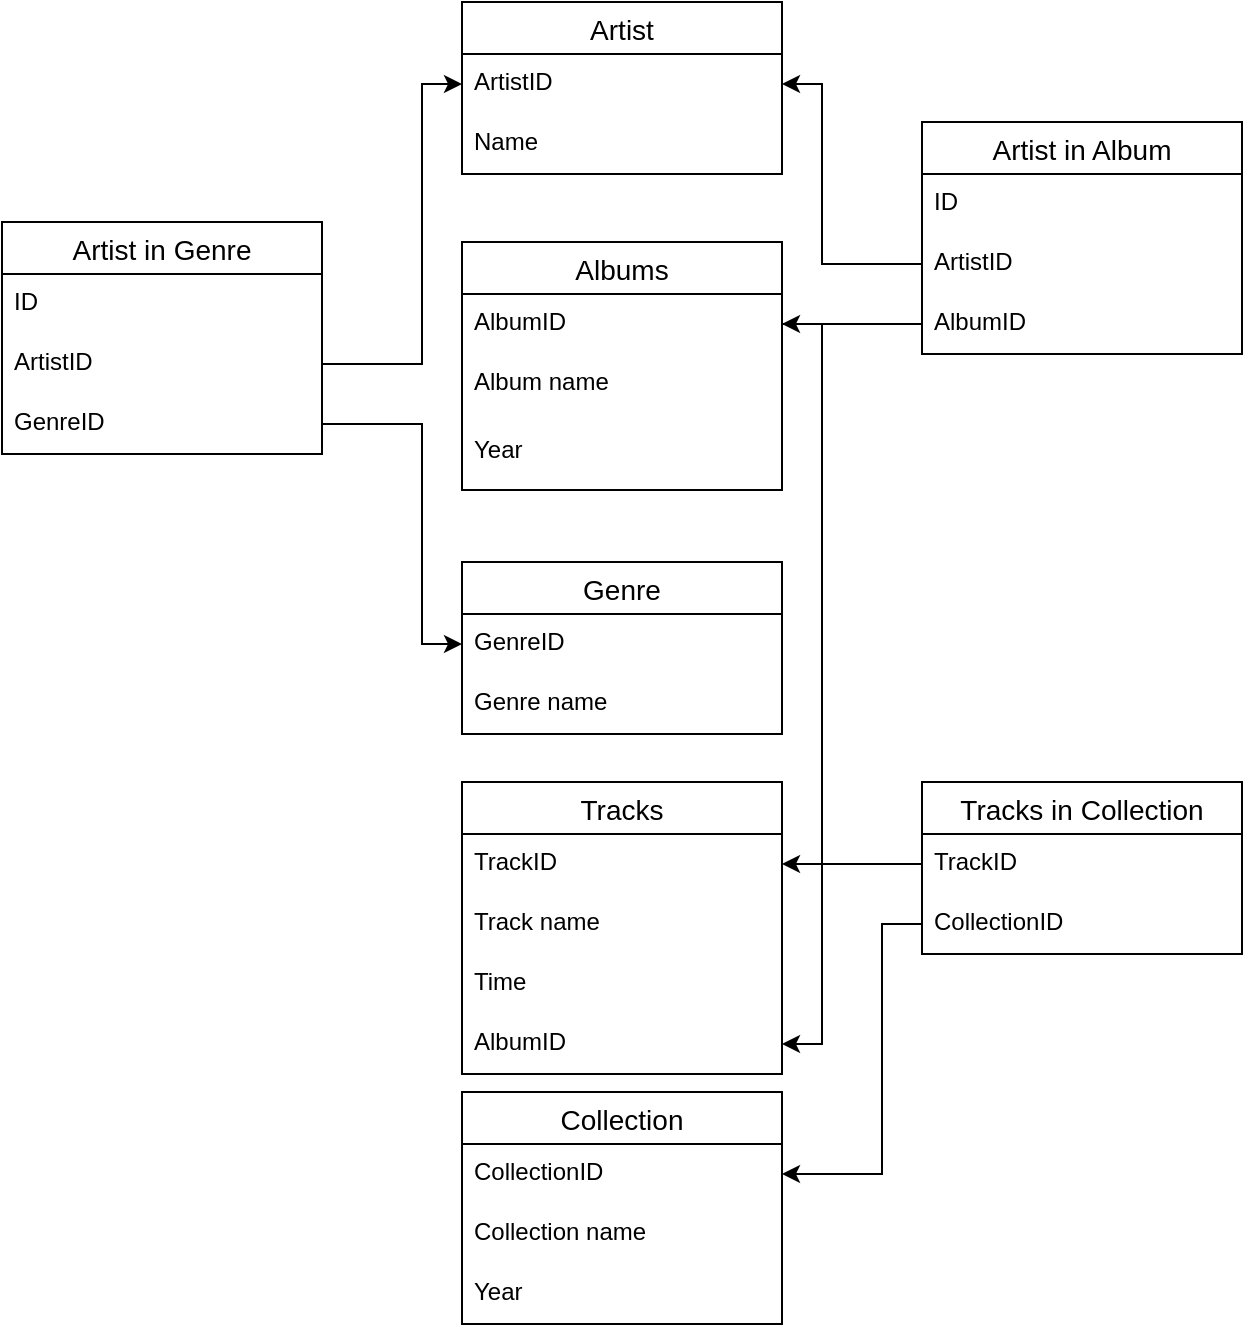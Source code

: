 <mxfile version="13.9.9" type="device"><diagram id="XKB13dEVoD_WA2yF8YYm" name="Страница 1"><mxGraphModel dx="1086" dy="806" grid="1" gridSize="10" guides="1" tooltips="1" connect="1" arrows="1" fold="1" page="1" pageScale="1" pageWidth="827" pageHeight="1169" math="0" shadow="0"><root><mxCell id="0"/><mxCell id="1" parent="0"/><mxCell id="lev0BeTbPNAyUOjGqHtV-58" value="Albums" style="swimlane;fontStyle=0;childLayout=stackLayout;horizontal=1;startSize=26;horizontalStack=0;resizeParent=1;resizeParentMax=0;resizeLast=0;collapsible=1;marginBottom=0;align=center;fontSize=14;" parent="1" vertex="1"><mxGeometry x="240" y="160" width="160" height="124" as="geometry"/></mxCell><mxCell id="lev0BeTbPNAyUOjGqHtV-60" value="AlbumID" style="text;strokeColor=none;fillColor=none;spacingLeft=4;spacingRight=4;overflow=hidden;rotatable=0;points=[[0,0.5],[1,0.5]];portConstraint=eastwest;fontSize=12;" parent="lev0BeTbPNAyUOjGqHtV-58" vertex="1"><mxGeometry y="26" width="160" height="30" as="geometry"/></mxCell><mxCell id="lev0BeTbPNAyUOjGqHtV-61" value="Album name" style="text;strokeColor=none;fillColor=none;spacingLeft=4;spacingRight=4;overflow=hidden;rotatable=0;points=[[0,0.5],[1,0.5]];portConstraint=eastwest;fontSize=12;" parent="lev0BeTbPNAyUOjGqHtV-58" vertex="1"><mxGeometry y="56" width="160" height="34" as="geometry"/></mxCell><mxCell id="lev0BeTbPNAyUOjGqHtV-74" value="Year" style="text;strokeColor=none;fillColor=none;spacingLeft=4;spacingRight=4;overflow=hidden;rotatable=0;points=[[0,0.5],[1,0.5]];portConstraint=eastwest;fontSize=12;" parent="lev0BeTbPNAyUOjGqHtV-58" vertex="1"><mxGeometry y="90" width="160" height="34" as="geometry"/></mxCell><mxCell id="lev0BeTbPNAyUOjGqHtV-62" value="Tracks" style="swimlane;fontStyle=0;childLayout=stackLayout;horizontal=1;startSize=26;horizontalStack=0;resizeParent=1;resizeParentMax=0;resizeLast=0;collapsible=1;marginBottom=0;align=center;fontSize=14;" parent="1" vertex="1"><mxGeometry x="240" y="430" width="160" height="146" as="geometry"/></mxCell><mxCell id="lev0BeTbPNAyUOjGqHtV-64" value="TrackID" style="text;strokeColor=none;fillColor=none;spacingLeft=4;spacingRight=4;overflow=hidden;rotatable=0;points=[[0,0.5],[1,0.5]];portConstraint=eastwest;fontSize=12;" parent="lev0BeTbPNAyUOjGqHtV-62" vertex="1"><mxGeometry y="26" width="160" height="30" as="geometry"/></mxCell><mxCell id="lev0BeTbPNAyUOjGqHtV-65" value="Track name" style="text;strokeColor=none;fillColor=none;spacingLeft=4;spacingRight=4;overflow=hidden;rotatable=0;points=[[0,0.5],[1,0.5]];portConstraint=eastwest;fontSize=12;" parent="lev0BeTbPNAyUOjGqHtV-62" vertex="1"><mxGeometry y="56" width="160" height="30" as="geometry"/></mxCell><mxCell id="MZSkqX_Ck4U_Cw7trpvo-1" value="Time" style="text;strokeColor=none;fillColor=none;spacingLeft=4;spacingRight=4;overflow=hidden;rotatable=0;points=[[0,0.5],[1,0.5]];portConstraint=eastwest;fontSize=12;" parent="lev0BeTbPNAyUOjGqHtV-62" vertex="1"><mxGeometry y="86" width="160" height="30" as="geometry"/></mxCell><mxCell id="yy9Nab3wJlgn-mfH0iMo-1" value="AlbumID" style="text;strokeColor=none;fillColor=none;spacingLeft=4;spacingRight=4;overflow=hidden;rotatable=0;points=[[0,0.5],[1,0.5]];portConstraint=eastwest;fontSize=12;" vertex="1" parent="lev0BeTbPNAyUOjGqHtV-62"><mxGeometry y="116" width="160" height="30" as="geometry"/></mxCell><mxCell id="lev0BeTbPNAyUOjGqHtV-66" value="Genre" style="swimlane;fontStyle=0;childLayout=stackLayout;horizontal=1;startSize=26;horizontalStack=0;resizeParent=1;resizeParentMax=0;resizeLast=0;collapsible=1;marginBottom=0;align=center;fontSize=14;" parent="1" vertex="1"><mxGeometry x="240" y="320" width="160" height="86" as="geometry"/></mxCell><mxCell id="lev0BeTbPNAyUOjGqHtV-75" value="GenreID" style="text;strokeColor=none;fillColor=none;spacingLeft=4;spacingRight=4;overflow=hidden;rotatable=0;points=[[0,0.5],[1,0.5]];portConstraint=eastwest;fontSize=12;" parent="lev0BeTbPNAyUOjGqHtV-66" vertex="1"><mxGeometry y="26" width="160" height="30" as="geometry"/></mxCell><mxCell id="lev0BeTbPNAyUOjGqHtV-67" value="Genre name" style="text;strokeColor=none;fillColor=none;spacingLeft=4;spacingRight=4;overflow=hidden;rotatable=0;points=[[0,0.5],[1,0.5]];portConstraint=eastwest;fontSize=12;" parent="lev0BeTbPNAyUOjGqHtV-66" vertex="1"><mxGeometry y="56" width="160" height="30" as="geometry"/></mxCell><mxCell id="lev0BeTbPNAyUOjGqHtV-70" value="Artist" style="swimlane;fontStyle=0;childLayout=stackLayout;horizontal=1;startSize=26;horizontalStack=0;resizeParent=1;resizeParentMax=0;resizeLast=0;collapsible=1;marginBottom=0;align=center;fontSize=14;" parent="1" vertex="1"><mxGeometry x="240" y="40" width="160" height="86" as="geometry"/></mxCell><mxCell id="lev0BeTbPNAyUOjGqHtV-71" value="ArtistID" style="text;strokeColor=none;fillColor=none;spacingLeft=4;spacingRight=4;overflow=hidden;rotatable=0;points=[[0,0.5],[1,0.5]];portConstraint=eastwest;fontSize=12;" parent="lev0BeTbPNAyUOjGqHtV-70" vertex="1"><mxGeometry y="26" width="160" height="30" as="geometry"/></mxCell><mxCell id="lev0BeTbPNAyUOjGqHtV-72" value="Name" style="text;strokeColor=none;fillColor=none;spacingLeft=4;spacingRight=4;overflow=hidden;rotatable=0;points=[[0,0.5],[1,0.5]];portConstraint=eastwest;fontSize=12;" parent="lev0BeTbPNAyUOjGqHtV-70" vertex="1"><mxGeometry y="56" width="160" height="30" as="geometry"/></mxCell><mxCell id="lev0BeTbPNAyUOjGqHtV-77" style="edgeStyle=orthogonalEdgeStyle;rounded=0;orthogonalLoop=1;jettySize=auto;html=1;exitX=0;exitY=0.5;exitDx=0;exitDy=0;entryX=0;entryY=0.5;entryDx=0;entryDy=0;" parent="lev0BeTbPNAyUOjGqHtV-70" source="lev0BeTbPNAyUOjGqHtV-72" target="lev0BeTbPNAyUOjGqHtV-72" edge="1"><mxGeometry relative="1" as="geometry"><mxPoint x="-40" y="71" as="targetPoint"/><Array as="points"/></mxGeometry></mxCell><mxCell id="D2W5BlmyT8KEqmbFOFfx-1" value="Collection" style="swimlane;fontStyle=0;childLayout=stackLayout;horizontal=1;startSize=26;horizontalStack=0;resizeParent=1;resizeParentMax=0;resizeLast=0;collapsible=1;marginBottom=0;align=center;fontSize=14;" parent="1" vertex="1"><mxGeometry x="240" y="585" width="160" height="116" as="geometry"/></mxCell><mxCell id="D2W5BlmyT8KEqmbFOFfx-6" value="CollectionID" style="text;strokeColor=none;fillColor=none;spacingLeft=4;spacingRight=4;overflow=hidden;rotatable=0;points=[[0,0.5],[1,0.5]];portConstraint=eastwest;fontSize=12;" parent="D2W5BlmyT8KEqmbFOFfx-1" vertex="1"><mxGeometry y="26" width="160" height="30" as="geometry"/></mxCell><mxCell id="D2W5BlmyT8KEqmbFOFfx-3" value="Collection name" style="text;strokeColor=none;fillColor=none;spacingLeft=4;spacingRight=4;overflow=hidden;rotatable=0;points=[[0,0.5],[1,0.5]];portConstraint=eastwest;fontSize=12;" parent="D2W5BlmyT8KEqmbFOFfx-1" vertex="1"><mxGeometry y="56" width="160" height="30" as="geometry"/></mxCell><mxCell id="D2W5BlmyT8KEqmbFOFfx-4" value="Year" style="text;strokeColor=none;fillColor=none;spacingLeft=4;spacingRight=4;overflow=hidden;rotatable=0;points=[[0,0.5],[1,0.5]];portConstraint=eastwest;fontSize=12;" parent="D2W5BlmyT8KEqmbFOFfx-1" vertex="1"><mxGeometry y="86" width="160" height="30" as="geometry"/></mxCell><mxCell id="Jn6FppJWZFzpX4T1Afpk-2" value="Tracks in Collection" style="swimlane;fontStyle=0;childLayout=stackLayout;horizontal=1;startSize=26;horizontalStack=0;resizeParent=1;resizeParentMax=0;resizeLast=0;collapsible=1;marginBottom=0;align=center;fontSize=14;" parent="1" vertex="1"><mxGeometry x="470" y="430" width="160" height="86" as="geometry"/></mxCell><mxCell id="Jn6FppJWZFzpX4T1Afpk-3" value="TrackID" style="text;strokeColor=none;fillColor=none;spacingLeft=4;spacingRight=4;overflow=hidden;rotatable=0;points=[[0,0.5],[1,0.5]];portConstraint=eastwest;fontSize=12;" parent="Jn6FppJWZFzpX4T1Afpk-2" vertex="1"><mxGeometry y="26" width="160" height="30" as="geometry"/></mxCell><mxCell id="Jn6FppJWZFzpX4T1Afpk-5" value="CollectionID" style="text;strokeColor=none;fillColor=none;spacingLeft=4;spacingRight=4;overflow=hidden;rotatable=0;points=[[0,0.5],[1,0.5]];portConstraint=eastwest;fontSize=12;" parent="Jn6FppJWZFzpX4T1Afpk-2" vertex="1"><mxGeometry y="56" width="160" height="30" as="geometry"/></mxCell><mxCell id="Jn6FppJWZFzpX4T1Afpk-6" value="Artist in Album" style="swimlane;fontStyle=0;childLayout=stackLayout;horizontal=1;startSize=26;horizontalStack=0;resizeParent=1;resizeParentMax=0;resizeLast=0;collapsible=1;marginBottom=0;align=center;fontSize=14;" parent="1" vertex="1"><mxGeometry x="470" y="100" width="160" height="116" as="geometry"/></mxCell><mxCell id="Jn6FppJWZFzpX4T1Afpk-19" value="ID" style="text;strokeColor=none;fillColor=none;spacingLeft=4;spacingRight=4;overflow=hidden;rotatable=0;points=[[0,0.5],[1,0.5]];portConstraint=eastwest;fontSize=12;" parent="Jn6FppJWZFzpX4T1Afpk-6" vertex="1"><mxGeometry y="26" width="160" height="30" as="geometry"/></mxCell><mxCell id="Jn6FppJWZFzpX4T1Afpk-7" value="ArtistID" style="text;strokeColor=none;fillColor=none;spacingLeft=4;spacingRight=4;overflow=hidden;rotatable=0;points=[[0,0.5],[1,0.5]];portConstraint=eastwest;fontSize=12;" parent="Jn6FppJWZFzpX4T1Afpk-6" vertex="1"><mxGeometry y="56" width="160" height="30" as="geometry"/></mxCell><mxCell id="Jn6FppJWZFzpX4T1Afpk-8" value="AlbumID" style="text;strokeColor=none;fillColor=none;spacingLeft=4;spacingRight=4;overflow=hidden;rotatable=0;points=[[0,0.5],[1,0.5]];portConstraint=eastwest;fontSize=12;" parent="Jn6FppJWZFzpX4T1Afpk-6" vertex="1"><mxGeometry y="86" width="160" height="30" as="geometry"/></mxCell><mxCell id="Jn6FppJWZFzpX4T1Afpk-14" value="Artist in Genre" style="swimlane;fontStyle=0;childLayout=stackLayout;horizontal=1;startSize=26;horizontalStack=0;resizeParent=1;resizeParentMax=0;resizeLast=0;collapsible=1;marginBottom=0;align=center;fontSize=14;" parent="1" vertex="1"><mxGeometry x="10" y="150" width="160" height="116" as="geometry"/></mxCell><mxCell id="Jn6FppJWZFzpX4T1Afpk-17" value="ID" style="text;strokeColor=none;fillColor=none;spacingLeft=4;spacingRight=4;overflow=hidden;rotatable=0;points=[[0,0.5],[1,0.5]];portConstraint=eastwest;fontSize=12;" parent="Jn6FppJWZFzpX4T1Afpk-14" vertex="1"><mxGeometry y="26" width="160" height="30" as="geometry"/></mxCell><mxCell id="Jn6FppJWZFzpX4T1Afpk-15" value="ArtistID" style="text;strokeColor=none;fillColor=none;spacingLeft=4;spacingRight=4;overflow=hidden;rotatable=0;points=[[0,0.5],[1,0.5]];portConstraint=eastwest;fontSize=12;" parent="Jn6FppJWZFzpX4T1Afpk-14" vertex="1"><mxGeometry y="56" width="160" height="30" as="geometry"/></mxCell><mxCell id="Jn6FppJWZFzpX4T1Afpk-16" value="GenreID" style="text;strokeColor=none;fillColor=none;spacingLeft=4;spacingRight=4;overflow=hidden;rotatable=0;points=[[0,0.5],[1,0.5]];portConstraint=eastwest;fontSize=12;" parent="Jn6FppJWZFzpX4T1Afpk-14" vertex="1"><mxGeometry y="86" width="160" height="30" as="geometry"/></mxCell><mxCell id="Jn6FppJWZFzpX4T1Afpk-20" style="edgeStyle=orthogonalEdgeStyle;rounded=0;orthogonalLoop=1;jettySize=auto;html=1;exitX=0;exitY=0.5;exitDx=0;exitDy=0;entryX=1;entryY=0.5;entryDx=0;entryDy=0;" parent="1" source="Jn6FppJWZFzpX4T1Afpk-7" target="lev0BeTbPNAyUOjGqHtV-71" edge="1"><mxGeometry relative="1" as="geometry"><Array as="points"><mxPoint x="420" y="171"/><mxPoint x="420" y="81"/></Array></mxGeometry></mxCell><mxCell id="Jn6FppJWZFzpX4T1Afpk-21" style="edgeStyle=orthogonalEdgeStyle;rounded=0;orthogonalLoop=1;jettySize=auto;html=1;exitX=0;exitY=0.5;exitDx=0;exitDy=0;entryX=1;entryY=0.5;entryDx=0;entryDy=0;" parent="1" source="Jn6FppJWZFzpX4T1Afpk-8" target="lev0BeTbPNAyUOjGqHtV-60" edge="1"><mxGeometry relative="1" as="geometry"/></mxCell><mxCell id="Jn6FppJWZFzpX4T1Afpk-23" style="edgeStyle=orthogonalEdgeStyle;rounded=0;orthogonalLoop=1;jettySize=auto;html=1;exitX=1;exitY=0.5;exitDx=0;exitDy=0;entryX=0;entryY=0.5;entryDx=0;entryDy=0;" parent="1" source="Jn6FppJWZFzpX4T1Afpk-15" target="lev0BeTbPNAyUOjGqHtV-71" edge="1"><mxGeometry relative="1" as="geometry"><Array as="points"><mxPoint x="220" y="221"/><mxPoint x="220" y="81"/></Array></mxGeometry></mxCell><mxCell id="Jn6FppJWZFzpX4T1Afpk-12" style="edgeStyle=orthogonalEdgeStyle;rounded=0;orthogonalLoop=1;jettySize=auto;html=1;entryX=1;entryY=0.5;entryDx=0;entryDy=0;" parent="1" source="Jn6FppJWZFzpX4T1Afpk-3" target="lev0BeTbPNAyUOjGqHtV-64" edge="1"><mxGeometry relative="1" as="geometry"/></mxCell><mxCell id="Jn6FppJWZFzpX4T1Afpk-32" style="edgeStyle=orthogonalEdgeStyle;rounded=0;orthogonalLoop=1;jettySize=auto;html=1;exitX=0;exitY=0.5;exitDx=0;exitDy=0;entryX=1;entryY=0.5;entryDx=0;entryDy=0;" parent="1" source="Jn6FppJWZFzpX4T1Afpk-5" target="D2W5BlmyT8KEqmbFOFfx-6" edge="1"><mxGeometry relative="1" as="geometry"><Array as="points"><mxPoint x="450" y="501"/><mxPoint x="450" y="626"/></Array></mxGeometry></mxCell><mxCell id="Jn6FppJWZFzpX4T1Afpk-33" style="edgeStyle=orthogonalEdgeStyle;rounded=0;orthogonalLoop=1;jettySize=auto;html=1;exitX=1;exitY=0.5;exitDx=0;exitDy=0;entryX=0;entryY=0.5;entryDx=0;entryDy=0;" parent="1" source="Jn6FppJWZFzpX4T1Afpk-16" target="lev0BeTbPNAyUOjGqHtV-75" edge="1"><mxGeometry relative="1" as="geometry"><Array as="points"><mxPoint x="220" y="251"/><mxPoint x="220" y="361"/></Array></mxGeometry></mxCell><mxCell id="yy9Nab3wJlgn-mfH0iMo-2" style="edgeStyle=orthogonalEdgeStyle;rounded=0;orthogonalLoop=1;jettySize=auto;html=1;exitX=1;exitY=0.5;exitDx=0;exitDy=0;entryX=1;entryY=0.5;entryDx=0;entryDy=0;" edge="1" parent="1" source="lev0BeTbPNAyUOjGqHtV-60" target="yy9Nab3wJlgn-mfH0iMo-1"><mxGeometry relative="1" as="geometry"/></mxCell></root></mxGraphModel></diagram></mxfile>